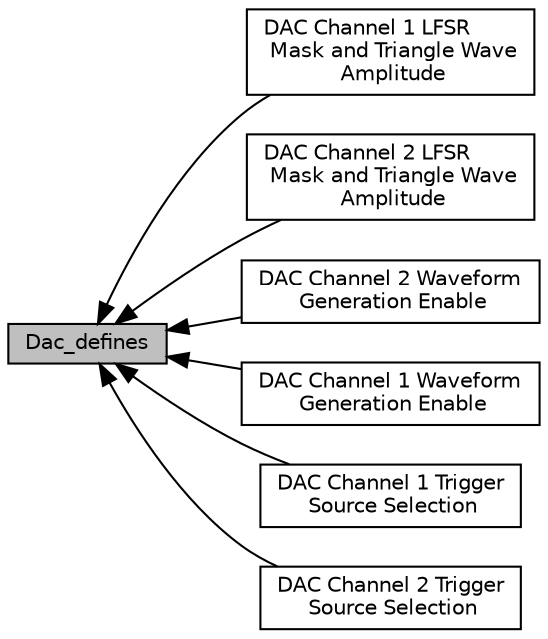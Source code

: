 digraph "Dac_defines"
{
  edge [fontname="Helvetica",fontsize="10",labelfontname="Helvetica",labelfontsize="10"];
  node [fontname="Helvetica",fontsize="10",shape=record];
  rankdir=LR;
  Node4 [label="DAC Channel 1 LFSR\l Mask and Triangle Wave\l Amplitude",height=0.2,width=0.4,color="black", fillcolor="white", style="filled",URL="$group__dac__mamp1.html",tooltip="valuesUnmask bits [(n-1)..0] of LFSR/Triangle Amplitude equal to (2**(n+1)-1 "];
  Node1 [label="DAC Channel 2 LFSR\l Mask and Triangle Wave\l Amplitude",height=0.2,width=0.4,color="black", fillcolor="white", style="filled",URL="$group__dac__mamp2.html",tooltip="valuesUnmask bits [(n-1)..0] of LFSR/Triangle Amplitude equal to (2**(n)-1 "];
  Node0 [label="Dac_defines",height=0.2,width=0.4,color="black", fillcolor="grey75", style="filled", fontcolor="black"];
  Node2 [label="DAC Channel 2 Waveform\l Generation Enable",height=0.2,width=0.4,color="black", fillcolor="white", style="filled",URL="$group__dac__wave2__en.html"];
  Node5 [label="DAC Channel 1 Waveform\l Generation Enable",height=0.2,width=0.4,color="black", fillcolor="white", style="filled",URL="$group__dac__wave1__en.html"];
  Node6 [label="DAC Channel 1 Trigger\l Source Selection",height=0.2,width=0.4,color="black", fillcolor="white", style="filled",URL="$group__dac__trig1__sel.html"];
  Node3 [label="DAC Channel 2 Trigger\l Source Selection",height=0.2,width=0.4,color="black", fillcolor="white", style="filled",URL="$group__dac__trig2__sel.html"];
  Node0->Node1 [shape=plaintext, dir="back", style="solid"];
  Node0->Node2 [shape=plaintext, dir="back", style="solid"];
  Node0->Node3 [shape=plaintext, dir="back", style="solid"];
  Node0->Node4 [shape=plaintext, dir="back", style="solid"];
  Node0->Node5 [shape=plaintext, dir="back", style="solid"];
  Node0->Node6 [shape=plaintext, dir="back", style="solid"];
}
